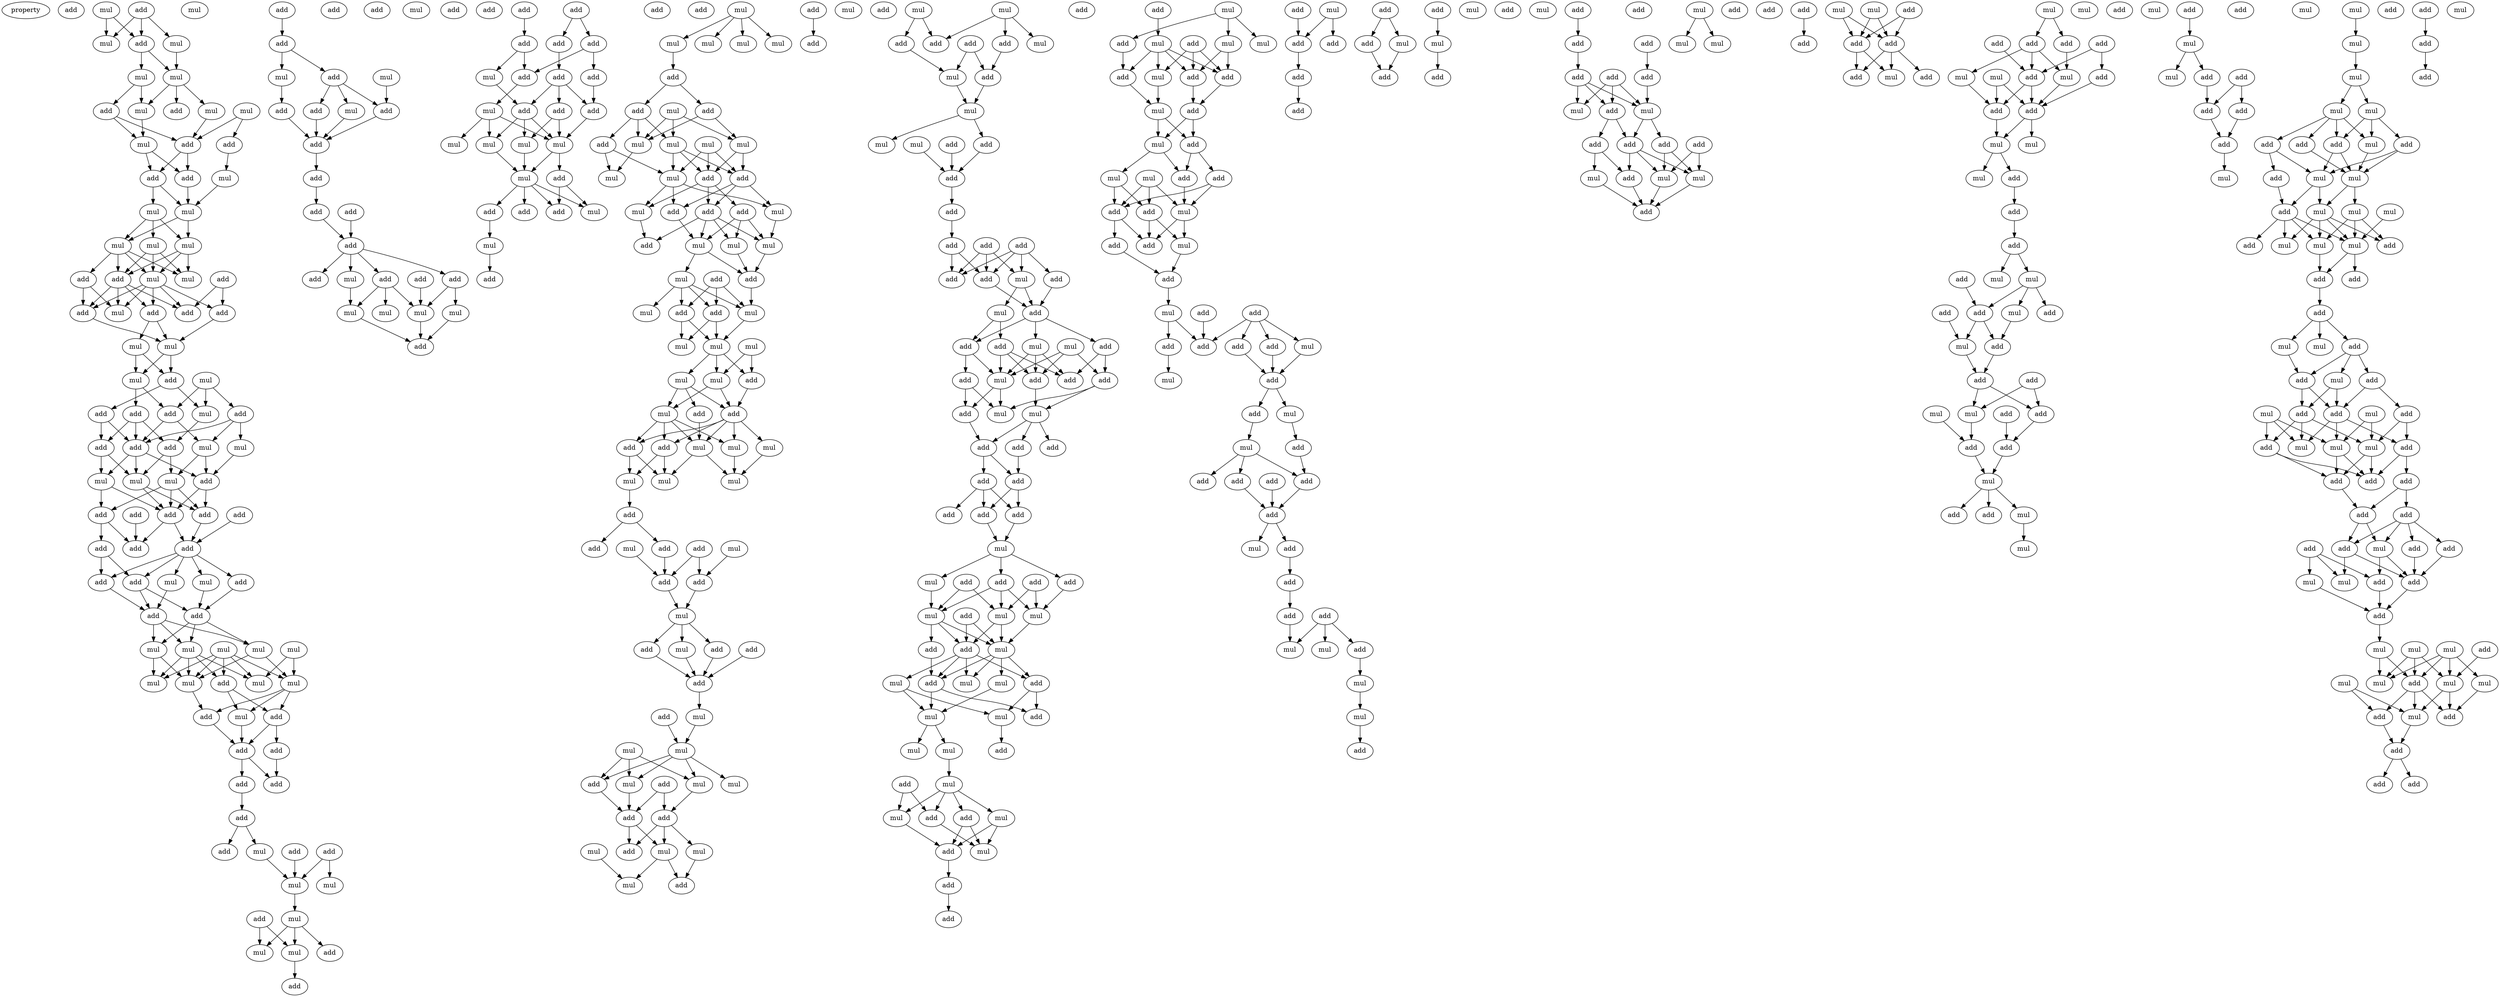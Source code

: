 digraph {
    node [fontcolor=black]
    property [mul=2,lf=2.0]
    0 [ label = add ];
    1 [ label = mul ];
    2 [ label = add ];
    3 [ label = add ];
    4 [ label = mul ];
    5 [ label = mul ];
    6 [ label = mul ];
    7 [ label = mul ];
    8 [ label = mul ];
    9 [ label = mul ];
    10 [ label = mul ];
    11 [ label = add ];
    12 [ label = add ];
    13 [ label = add ];
    14 [ label = add ];
    15 [ label = mul ];
    16 [ label = mul ];
    17 [ label = add ];
    18 [ label = add ];
    19 [ label = mul ];
    20 [ label = mul ];
    21 [ label = mul ];
    22 [ label = mul ];
    23 [ label = mul ];
    24 [ label = add ];
    25 [ label = mul ];
    26 [ label = add ];
    27 [ label = add ];
    28 [ label = mul ];
    29 [ label = mul ];
    30 [ label = add ];
    31 [ label = add ];
    32 [ label = add ];
    33 [ label = add ];
    34 [ label = mul ];
    35 [ label = mul ];
    36 [ label = add ];
    37 [ label = mul ];
    38 [ label = mul ];
    39 [ label = add ];
    40 [ label = mul ];
    41 [ label = add ];
    42 [ label = add ];
    43 [ label = add ];
    44 [ label = add ];
    45 [ label = mul ];
    46 [ label = add ];
    47 [ label = mul ];
    48 [ label = add ];
    49 [ label = add ];
    50 [ label = mul ];
    51 [ label = mul ];
    52 [ label = mul ];
    53 [ label = add ];
    54 [ label = add ];
    55 [ label = add ];
    56 [ label = add ];
    57 [ label = add ];
    58 [ label = add ];
    59 [ label = add ];
    60 [ label = add ];
    61 [ label = mul ];
    62 [ label = mul ];
    63 [ label = add ];
    64 [ label = add ];
    65 [ label = add ];
    66 [ label = add ];
    67 [ label = add ];
    68 [ label = mul ];
    69 [ label = mul ];
    70 [ label = mul ];
    71 [ label = mul ];
    72 [ label = mul ];
    73 [ label = mul ];
    74 [ label = mul ];
    75 [ label = add ];
    76 [ label = mul ];
    77 [ label = mul ];
    78 [ label = add ];
    79 [ label = add ];
    80 [ label = mul ];
    81 [ label = add ];
    82 [ label = add ];
    83 [ label = add ];
    84 [ label = add ];
    85 [ label = add ];
    86 [ label = add ];
    87 [ label = add ];
    88 [ label = mul ];
    89 [ label = add ];
    90 [ label = mul ];
    91 [ label = mul ];
    92 [ label = mul ];
    93 [ label = add ];
    94 [ label = mul ];
    95 [ label = mul ];
    96 [ label = mul ];
    97 [ label = add ];
    98 [ label = add ];
    99 [ label = add ];
    100 [ label = add ];
    101 [ label = mul ];
    102 [ label = mul ];
    103 [ label = add ];
    104 [ label = add ];
    105 [ label = mul ];
    106 [ label = add ];
    107 [ label = add ];
    108 [ label = add ];
    109 [ label = add ];
    110 [ label = add ];
    111 [ label = add ];
    112 [ label = add ];
    113 [ label = add ];
    114 [ label = mul ];
    115 [ label = add ];
    116 [ label = add ];
    117 [ label = mul ];
    118 [ label = add ];
    119 [ label = add ];
    120 [ label = add ];
    121 [ label = mul ];
    122 [ label = mul ];
    123 [ label = add ];
    124 [ label = mul ];
    125 [ label = mul ];
    126 [ label = add ];
    127 [ label = add ];
    128 [ label = add ];
    129 [ label = add ];
    130 [ label = add ];
    131 [ label = add ];
    132 [ label = add ];
    133 [ label = mul ];
    134 [ label = add ];
    135 [ label = add ];
    136 [ label = add ];
    137 [ label = add ];
    138 [ label = mul ];
    139 [ label = add ];
    140 [ label = add ];
    141 [ label = add ];
    142 [ label = mul ];
    143 [ label = mul ];
    144 [ label = mul ];
    145 [ label = mul ];
    146 [ label = add ];
    147 [ label = mul ];
    148 [ label = add ];
    149 [ label = add ];
    150 [ label = add ];
    151 [ label = mul ];
    152 [ label = mul ];
    153 [ label = add ];
    154 [ label = add ];
    155 [ label = mul ];
    156 [ label = mul ];
    157 [ label = mul ];
    158 [ label = mul ];
    159 [ label = mul ];
    160 [ label = add ];
    161 [ label = add ];
    162 [ label = mul ];
    163 [ label = add ];
    164 [ label = mul ];
    165 [ label = mul ];
    166 [ label = add ];
    167 [ label = mul ];
    168 [ label = mul ];
    169 [ label = mul ];
    170 [ label = mul ];
    171 [ label = add ];
    172 [ label = add ];
    173 [ label = mul ];
    174 [ label = add ];
    175 [ label = add ];
    176 [ label = mul ];
    177 [ label = add ];
    178 [ label = mul ];
    179 [ label = add ];
    180 [ label = mul ];
    181 [ label = mul ];
    182 [ label = mul ];
    183 [ label = add ];
    184 [ label = add ];
    185 [ label = add ];
    186 [ label = add ];
    187 [ label = mul ];
    188 [ label = mul ];
    189 [ label = mul ];
    190 [ label = mul ];
    191 [ label = mul ];
    192 [ label = add ];
    193 [ label = mul ];
    194 [ label = mul ];
    195 [ label = add ];
    196 [ label = add ];
    197 [ label = mul ];
    198 [ label = add ];
    199 [ label = mul ];
    200 [ label = mul ];
    201 [ label = mul ];
    202 [ label = add ];
    203 [ label = mul ];
    204 [ label = mul ];
    205 [ label = mul ];
    206 [ label = add ];
    207 [ label = mul ];
    208 [ label = add ];
    209 [ label = mul ];
    210 [ label = add ];
    211 [ label = add ];
    212 [ label = add ];
    213 [ label = add ];
    214 [ label = add ];
    215 [ label = mul ];
    216 [ label = add ];
    217 [ label = mul ];
    218 [ label = add ];
    219 [ label = add ];
    220 [ label = add ];
    221 [ label = add ];
    222 [ label = add ];
    223 [ label = mul ];
    224 [ label = mul ];
    225 [ label = mul ];
    226 [ label = mul ];
    227 [ label = mul ];
    228 [ label = add ];
    229 [ label = add ];
    230 [ label = mul ];
    231 [ label = mul ];
    232 [ label = add ];
    233 [ label = add ];
    234 [ label = mul ];
    235 [ label = mul ];
    236 [ label = mul ];
    237 [ label = add ];
    238 [ label = mul ];
    239 [ label = add ];
    240 [ label = add ];
    241 [ label = mul ];
    242 [ label = mul ];
    243 [ label = add ];
    244 [ label = add ];
    245 [ label = add ];
    246 [ label = mul ];
    247 [ label = add ];
    248 [ label = add ];
    249 [ label = mul ];
    250 [ label = mul ];
    251 [ label = mul ];
    252 [ label = mul ];
    253 [ label = add ];
    254 [ label = add ];
    255 [ label = add ];
    256 [ label = add ];
    257 [ label = add ];
    258 [ label = add ];
    259 [ label = add ];
    260 [ label = add ];
    261 [ label = add ];
    262 [ label = add ];
    263 [ label = mul ];
    264 [ label = mul ];
    265 [ label = add ];
    266 [ label = mul ];
    267 [ label = mul ];
    268 [ label = add ];
    269 [ label = add ];
    270 [ label = add ];
    271 [ label = add ];
    272 [ label = add ];
    273 [ label = add ];
    274 [ label = mul ];
    275 [ label = add ];
    276 [ label = mul ];
    277 [ label = add ];
    278 [ label = mul ];
    279 [ label = add ];
    280 [ label = add ];
    281 [ label = add ];
    282 [ label = add ];
    283 [ label = add ];
    284 [ label = add ];
    285 [ label = add ];
    286 [ label = add ];
    287 [ label = mul ];
    288 [ label = add ];
    289 [ label = mul ];
    290 [ label = add ];
    291 [ label = add ];
    292 [ label = add ];
    293 [ label = mul ];
    294 [ label = mul ];
    295 [ label = add ];
    296 [ label = mul ];
    297 [ label = add ];
    298 [ label = add ];
    299 [ label = mul ];
    300 [ label = mul ];
    301 [ label = mul ];
    302 [ label = mul ];
    303 [ label = add ];
    304 [ label = add ];
    305 [ label = mul ];
    306 [ label = mul ];
    307 [ label = add ];
    308 [ label = mul ];
    309 [ label = add ];
    310 [ label = add ];
    311 [ label = mul ];
    312 [ label = add ];
    313 [ label = mul ];
    314 [ label = add ];
    315 [ label = mul ];
    316 [ label = mul ];
    317 [ label = add ];
    318 [ label = add ];
    319 [ label = mul ];
    320 [ label = add ];
    321 [ label = add ];
    322 [ label = add ];
    323 [ label = mul ];
    324 [ label = add ];
    325 [ label = add ];
    326 [ label = mul ];
    327 [ label = mul ];
    328 [ label = mul ];
    329 [ label = add ];
    330 [ label = add ];
    331 [ label = mul ];
    332 [ label = add ];
    333 [ label = add ];
    334 [ label = mul ];
    335 [ label = mul ];
    336 [ label = add ];
    337 [ label = mul ];
    338 [ label = add ];
    339 [ label = add ];
    340 [ label = mul ];
    341 [ label = add ];
    342 [ label = add ];
    343 [ label = mul ];
    344 [ label = mul ];
    345 [ label = add ];
    346 [ label = add ];
    347 [ label = add ];
    348 [ label = add ];
    349 [ label = mul ];
    350 [ label = add ];
    351 [ label = add ];
    352 [ label = add ];
    353 [ label = add ];
    354 [ label = add ];
    355 [ label = mul ];
    356 [ label = mul ];
    357 [ label = add ];
    358 [ label = add ];
    359 [ label = mul ];
    360 [ label = mul ];
    361 [ label = add ];
    362 [ label = add ];
    363 [ label = add ];
    364 [ label = add ];
    365 [ label = add ];
    366 [ label = add ];
    367 [ label = mul ];
    368 [ label = add ];
    369 [ label = add ];
    370 [ label = add ];
    371 [ label = add ];
    372 [ label = add ];
    373 [ label = mul ];
    374 [ label = mul ];
    375 [ label = mul ];
    376 [ label = add ];
    377 [ label = mul ];
    378 [ label = mul ];
    379 [ label = add ];
    380 [ label = add ];
    381 [ label = add ];
    382 [ label = add ];
    383 [ label = add ];
    384 [ label = add ];
    385 [ label = add ];
    386 [ label = mul ];
    387 [ label = add ];
    388 [ label = add ];
    389 [ label = mul ];
    390 [ label = mul ];
    391 [ label = add ];
    392 [ label = add ];
    393 [ label = mul ];
    394 [ label = add ];
    395 [ label = add ];
    396 [ label = add ];
    397 [ label = add ];
    398 [ label = add ];
    399 [ label = add ];
    400 [ label = mul ];
    401 [ label = add ];
    402 [ label = mul ];
    403 [ label = add ];
    404 [ label = add ];
    405 [ label = add ];
    406 [ label = add ];
    407 [ label = add ];
    408 [ label = mul ];
    409 [ label = mul ];
    410 [ label = mul ];
    411 [ label = add ];
    412 [ label = add ];
    413 [ label = mul ];
    414 [ label = mul ];
    415 [ label = mul ];
    416 [ label = add ];
    417 [ label = add ];
    418 [ label = add ];
    419 [ label = add ];
    420 [ label = mul ];
    421 [ label = mul ];
    422 [ label = add ];
    423 [ label = add ];
    424 [ label = add ];
    425 [ label = mul ];
    426 [ label = add ];
    427 [ label = add ];
    428 [ label = mul ];
    429 [ label = add ];
    430 [ label = add ];
    431 [ label = add ];
    432 [ label = add ];
    433 [ label = mul ];
    434 [ label = mul ];
    435 [ label = add ];
    436 [ label = add ];
    437 [ label = mul ];
    438 [ label = add ];
    439 [ label = add ];
    440 [ label = mul ];
    441 [ label = mul ];
    442 [ label = mul ];
    443 [ label = add ];
    444 [ label = add ];
    445 [ label = mul ];
    446 [ label = add ];
    447 [ label = mul ];
    448 [ label = mul ];
    449 [ label = add ];
    450 [ label = add ];
    451 [ label = mul ];
    452 [ label = add ];
    453 [ label = add ];
    454 [ label = mul ];
    455 [ label = add ];
    456 [ label = add ];
    457 [ label = add ];
    458 [ label = mul ];
    459 [ label = add ];
    460 [ label = mul ];
    461 [ label = add ];
    462 [ label = add ];
    463 [ label = add ];
    464 [ label = mul ];
    465 [ label = add ];
    466 [ label = add ];
    467 [ label = add ];
    468 [ label = mul ];
    469 [ label = mul ];
    470 [ label = mul ];
    471 [ label = add ];
    472 [ label = mul ];
    473 [ label = add ];
    474 [ label = mul ];
    475 [ label = add ];
    476 [ label = add ];
    477 [ label = add ];
    478 [ label = add ];
    479 [ label = mul ];
    480 [ label = add ];
    481 [ label = mul ];
    482 [ label = mul ];
    483 [ label = mul ];
    484 [ label = mul ];
    485 [ label = mul ];
    486 [ label = mul ];
    487 [ label = add ];
    488 [ label = mul ];
    489 [ label = add ];
    490 [ label = add ];
    491 [ label = add ];
    492 [ label = mul ];
    493 [ label = add ];
    494 [ label = mul ];
    495 [ label = add ];
    496 [ label = mul ];
    497 [ label = mul ];
    498 [ label = mul ];
    499 [ label = add ];
    500 [ label = mul ];
    501 [ label = add ];
    502 [ label = mul ];
    503 [ label = mul ];
    504 [ label = add ];
    505 [ label = add ];
    506 [ label = add ];
    507 [ label = mul ];
    508 [ label = mul ];
    509 [ label = add ];
    510 [ label = add ];
    511 [ label = add ];
    512 [ label = mul ];
    513 [ label = mul ];
    514 [ label = add ];
    515 [ label = add ];
    516 [ label = add ];
    517 [ label = mul ];
    518 [ label = add ];
    519 [ label = mul ];
    520 [ label = add ];
    521 [ label = mul ];
    522 [ label = mul ];
    523 [ label = add ];
    524 [ label = add ];
    525 [ label = add ];
    526 [ label = add ];
    527 [ label = add ];
    528 [ label = add ];
    529 [ label = add ];
    530 [ label = mul ];
    531 [ label = add ];
    532 [ label = add ];
    533 [ label = mul ];
    534 [ label = mul ];
    535 [ label = add ];
    536 [ label = add ];
    537 [ label = add ];
    538 [ label = add ];
    539 [ label = mul ];
    540 [ label = mul ];
    541 [ label = add ];
    542 [ label = mul ];
    543 [ label = mul ];
    544 [ label = mul ];
    545 [ label = mul ];
    546 [ label = add ];
    547 [ label = mul ];
    548 [ label = add ];
    549 [ label = add ];
    550 [ label = mul ];
    551 [ label = add ];
    552 [ label = add ];
    553 [ label = add ];
    554 [ label = add ];
    555 [ label = add ];
    556 [ label = mul ];
    557 [ label = add ];
    1 -> 3 [ name = 0 ];
    1 -> 5 [ name = 1 ];
    2 -> 3 [ name = 2 ];
    2 -> 4 [ name = 3 ];
    2 -> 5 [ name = 4 ];
    3 -> 6 [ name = 5 ];
    3 -> 7 [ name = 6 ];
    4 -> 7 [ name = 7 ];
    6 -> 8 [ name = 8 ];
    6 -> 11 [ name = 9 ];
    7 -> 8 [ name = 10 ];
    7 -> 10 [ name = 11 ];
    7 -> 12 [ name = 12 ];
    8 -> 15 [ name = 13 ];
    9 -> 13 [ name = 14 ];
    9 -> 14 [ name = 15 ];
    10 -> 13 [ name = 16 ];
    11 -> 13 [ name = 17 ];
    11 -> 15 [ name = 18 ];
    13 -> 17 [ name = 19 ];
    13 -> 18 [ name = 20 ];
    14 -> 16 [ name = 21 ];
    15 -> 17 [ name = 22 ];
    15 -> 18 [ name = 23 ];
    16 -> 20 [ name = 24 ];
    17 -> 19 [ name = 25 ];
    17 -> 20 [ name = 26 ];
    18 -> 20 [ name = 27 ];
    19 -> 21 [ name = 28 ];
    19 -> 22 [ name = 29 ];
    19 -> 23 [ name = 30 ];
    20 -> 21 [ name = 31 ];
    20 -> 23 [ name = 32 ];
    21 -> 25 [ name = 33 ];
    21 -> 26 [ name = 34 ];
    21 -> 28 [ name = 35 ];
    22 -> 25 [ name = 36 ];
    22 -> 26 [ name = 37 ];
    22 -> 28 [ name = 38 ];
    23 -> 25 [ name = 39 ];
    23 -> 26 [ name = 40 ];
    23 -> 27 [ name = 41 ];
    23 -> 28 [ name = 42 ];
    24 -> 30 [ name = 43 ];
    24 -> 33 [ name = 44 ];
    26 -> 29 [ name = 45 ];
    26 -> 30 [ name = 46 ];
    26 -> 31 [ name = 47 ];
    26 -> 32 [ name = 48 ];
    27 -> 29 [ name = 49 ];
    27 -> 31 [ name = 50 ];
    28 -> 29 [ name = 51 ];
    28 -> 30 [ name = 52 ];
    28 -> 31 [ name = 53 ];
    28 -> 32 [ name = 54 ];
    28 -> 33 [ name = 55 ];
    31 -> 34 [ name = 56 ];
    32 -> 34 [ name = 57 ];
    32 -> 35 [ name = 58 ];
    33 -> 34 [ name = 59 ];
    34 -> 36 [ name = 60 ];
    34 -> 37 [ name = 61 ];
    35 -> 36 [ name = 62 ];
    35 -> 37 [ name = 63 ];
    36 -> 39 [ name = 64 ];
    36 -> 40 [ name = 65 ];
    37 -> 42 [ name = 66 ];
    37 -> 43 [ name = 67 ];
    38 -> 40 [ name = 68 ];
    38 -> 41 [ name = 69 ];
    38 -> 42 [ name = 70 ];
    39 -> 44 [ name = 71 ];
    39 -> 46 [ name = 72 ];
    40 -> 48 [ name = 73 ];
    41 -> 45 [ name = 74 ];
    41 -> 46 [ name = 75 ];
    41 -> 47 [ name = 76 ];
    42 -> 45 [ name = 77 ];
    42 -> 46 [ name = 78 ];
    43 -> 44 [ name = 79 ];
    43 -> 46 [ name = 80 ];
    43 -> 48 [ name = 81 ];
    44 -> 51 [ name = 82 ];
    44 -> 52 [ name = 83 ];
    45 -> 49 [ name = 84 ];
    45 -> 50 [ name = 85 ];
    46 -> 49 [ name = 86 ];
    46 -> 51 [ name = 87 ];
    46 -> 52 [ name = 88 ];
    47 -> 49 [ name = 89 ];
    48 -> 50 [ name = 90 ];
    48 -> 52 [ name = 91 ];
    49 -> 56 [ name = 92 ];
    49 -> 57 [ name = 93 ];
    50 -> 53 [ name = 94 ];
    50 -> 56 [ name = 95 ];
    50 -> 57 [ name = 96 ];
    51 -> 53 [ name = 97 ];
    51 -> 57 [ name = 98 ];
    52 -> 56 [ name = 99 ];
    52 -> 57 [ name = 100 ];
    53 -> 59 [ name = 101 ];
    53 -> 60 [ name = 102 ];
    54 -> 60 [ name = 103 ];
    55 -> 58 [ name = 104 ];
    56 -> 58 [ name = 105 ];
    57 -> 58 [ name = 106 ];
    57 -> 60 [ name = 107 ];
    58 -> 61 [ name = 108 ];
    58 -> 62 [ name = 109 ];
    58 -> 63 [ name = 110 ];
    58 -> 64 [ name = 111 ];
    58 -> 65 [ name = 112 ];
    59 -> 63 [ name = 113 ];
    59 -> 65 [ name = 114 ];
    61 -> 67 [ name = 115 ];
    62 -> 66 [ name = 116 ];
    63 -> 66 [ name = 117 ];
    63 -> 67 [ name = 118 ];
    64 -> 66 [ name = 119 ];
    65 -> 67 [ name = 120 ];
    66 -> 68 [ name = 121 ];
    66 -> 69 [ name = 122 ];
    66 -> 70 [ name = 123 ];
    67 -> 68 [ name = 124 ];
    67 -> 69 [ name = 125 ];
    67 -> 70 [ name = 126 ];
    68 -> 74 [ name = 127 ];
    68 -> 76 [ name = 128 ];
    69 -> 74 [ name = 129 ];
    69 -> 75 [ name = 130 ];
    69 -> 76 [ name = 131 ];
    69 -> 77 [ name = 132 ];
    70 -> 73 [ name = 133 ];
    70 -> 74 [ name = 134 ];
    71 -> 73 [ name = 135 ];
    71 -> 74 [ name = 136 ];
    71 -> 75 [ name = 137 ];
    71 -> 76 [ name = 138 ];
    71 -> 77 [ name = 139 ];
    72 -> 73 [ name = 140 ];
    72 -> 77 [ name = 141 ];
    73 -> 78 [ name = 142 ];
    73 -> 79 [ name = 143 ];
    73 -> 80 [ name = 144 ];
    74 -> 78 [ name = 145 ];
    75 -> 79 [ name = 146 ];
    75 -> 80 [ name = 147 ];
    78 -> 81 [ name = 148 ];
    79 -> 81 [ name = 149 ];
    79 -> 82 [ name = 150 ];
    80 -> 81 [ name = 151 ];
    81 -> 83 [ name = 152 ];
    81 -> 84 [ name = 153 ];
    82 -> 83 [ name = 154 ];
    84 -> 85 [ name = 155 ];
    85 -> 89 [ name = 156 ];
    85 -> 90 [ name = 157 ];
    86 -> 92 [ name = 158 ];
    87 -> 91 [ name = 159 ];
    87 -> 92 [ name = 160 ];
    90 -> 92 [ name = 161 ];
    92 -> 94 [ name = 162 ];
    93 -> 95 [ name = 163 ];
    93 -> 96 [ name = 164 ];
    94 -> 95 [ name = 165 ];
    94 -> 96 [ name = 166 ];
    94 -> 97 [ name = 167 ];
    95 -> 98 [ name = 168 ];
    99 -> 100 [ name = 169 ];
    100 -> 101 [ name = 170 ];
    100 -> 103 [ name = 171 ];
    101 -> 106 [ name = 172 ];
    102 -> 107 [ name = 173 ];
    103 -> 104 [ name = 174 ];
    103 -> 105 [ name = 175 ];
    103 -> 107 [ name = 176 ];
    104 -> 108 [ name = 177 ];
    105 -> 108 [ name = 178 ];
    106 -> 108 [ name = 179 ];
    107 -> 108 [ name = 180 ];
    108 -> 109 [ name = 181 ];
    109 -> 110 [ name = 182 ];
    110 -> 115 [ name = 183 ];
    111 -> 115 [ name = 184 ];
    115 -> 116 [ name = 185 ];
    115 -> 117 [ name = 186 ];
    115 -> 119 [ name = 187 ];
    115 -> 120 [ name = 188 ];
    117 -> 122 [ name = 189 ];
    118 -> 125 [ name = 190 ];
    119 -> 121 [ name = 191 ];
    119 -> 122 [ name = 192 ];
    119 -> 125 [ name = 193 ];
    120 -> 124 [ name = 194 ];
    120 -> 125 [ name = 195 ];
    122 -> 126 [ name = 196 ];
    124 -> 126 [ name = 197 ];
    125 -> 126 [ name = 198 ];
    128 -> 131 [ name = 199 ];
    128 -> 132 [ name = 200 ];
    129 -> 130 [ name = 201 ];
    130 -> 133 [ name = 202 ];
    130 -> 134 [ name = 203 ];
    131 -> 134 [ name = 204 ];
    131 -> 136 [ name = 205 ];
    132 -> 135 [ name = 206 ];
    133 -> 141 [ name = 207 ];
    134 -> 138 [ name = 208 ];
    135 -> 139 [ name = 209 ];
    135 -> 140 [ name = 210 ];
    135 -> 141 [ name = 211 ];
    136 -> 140 [ name = 212 ];
    138 -> 142 [ name = 213 ];
    138 -> 144 [ name = 214 ];
    138 -> 145 [ name = 215 ];
    139 -> 143 [ name = 216 ];
    139 -> 145 [ name = 217 ];
    140 -> 145 [ name = 218 ];
    141 -> 143 [ name = 219 ];
    141 -> 144 [ name = 220 ];
    141 -> 145 [ name = 221 ];
    143 -> 147 [ name = 222 ];
    144 -> 147 [ name = 223 ];
    145 -> 146 [ name = 224 ];
    145 -> 147 [ name = 225 ];
    146 -> 150 [ name = 226 ];
    146 -> 151 [ name = 227 ];
    147 -> 148 [ name = 228 ];
    147 -> 149 [ name = 229 ];
    147 -> 150 [ name = 230 ];
    147 -> 151 [ name = 231 ];
    148 -> 152 [ name = 232 ];
    152 -> 154 [ name = 233 ];
    155 -> 156 [ name = 234 ];
    155 -> 157 [ name = 235 ];
    155 -> 158 [ name = 236 ];
    155 -> 159 [ name = 237 ];
    156 -> 160 [ name = 238 ];
    160 -> 161 [ name = 239 ];
    160 -> 163 [ name = 240 ];
    161 -> 166 [ name = 241 ];
    161 -> 167 [ name = 242 ];
    161 -> 168 [ name = 243 ];
    162 -> 164 [ name = 244 ];
    162 -> 167 [ name = 245 ];
    162 -> 168 [ name = 246 ];
    163 -> 164 [ name = 247 ];
    163 -> 167 [ name = 248 ];
    164 -> 171 [ name = 249 ];
    164 -> 172 [ name = 250 ];
    165 -> 169 [ name = 251 ];
    165 -> 171 [ name = 252 ];
    165 -> 172 [ name = 253 ];
    166 -> 169 [ name = 254 ];
    166 -> 170 [ name = 255 ];
    167 -> 170 [ name = 256 ];
    168 -> 169 [ name = 257 ];
    168 -> 171 [ name = 258 ];
    168 -> 172 [ name = 259 ];
    169 -> 173 [ name = 260 ];
    169 -> 175 [ name = 261 ];
    169 -> 176 [ name = 262 ];
    171 -> 174 [ name = 263 ];
    171 -> 175 [ name = 264 ];
    171 -> 176 [ name = 265 ];
    172 -> 173 [ name = 266 ];
    172 -> 174 [ name = 267 ];
    172 -> 177 [ name = 268 ];
    173 -> 179 [ name = 269 ];
    174 -> 178 [ name = 270 ];
    174 -> 179 [ name = 271 ];
    174 -> 180 [ name = 272 ];
    174 -> 181 [ name = 273 ];
    175 -> 178 [ name = 274 ];
    176 -> 181 [ name = 275 ];
    177 -> 178 [ name = 276 ];
    177 -> 180 [ name = 277 ];
    177 -> 181 [ name = 278 ];
    178 -> 182 [ name = 279 ];
    178 -> 184 [ name = 280 ];
    180 -> 184 [ name = 281 ];
    181 -> 184 [ name = 282 ];
    182 -> 185 [ name = 283 ];
    182 -> 186 [ name = 284 ];
    182 -> 187 [ name = 285 ];
    182 -> 188 [ name = 286 ];
    183 -> 185 [ name = 287 ];
    183 -> 186 [ name = 288 ];
    183 -> 187 [ name = 289 ];
    184 -> 187 [ name = 290 ];
    185 -> 190 [ name = 291 ];
    185 -> 191 [ name = 292 ];
    186 -> 190 [ name = 293 ];
    186 -> 191 [ name = 294 ];
    187 -> 190 [ name = 295 ];
    189 -> 192 [ name = 296 ];
    189 -> 193 [ name = 297 ];
    190 -> 192 [ name = 298 ];
    190 -> 193 [ name = 299 ];
    190 -> 194 [ name = 300 ];
    192 -> 196 [ name = 301 ];
    193 -> 196 [ name = 302 ];
    193 -> 197 [ name = 303 ];
    194 -> 195 [ name = 304 ];
    194 -> 196 [ name = 305 ];
    194 -> 197 [ name = 306 ];
    195 -> 199 [ name = 307 ];
    196 -> 198 [ name = 308 ];
    196 -> 199 [ name = 309 ];
    196 -> 200 [ name = 310 ];
    196 -> 201 [ name = 311 ];
    196 -> 202 [ name = 312 ];
    197 -> 198 [ name = 313 ];
    197 -> 199 [ name = 314 ];
    197 -> 200 [ name = 315 ];
    197 -> 202 [ name = 316 ];
    198 -> 203 [ name = 317 ];
    198 -> 205 [ name = 318 ];
    199 -> 203 [ name = 319 ];
    199 -> 204 [ name = 320 ];
    200 -> 204 [ name = 321 ];
    201 -> 204 [ name = 322 ];
    202 -> 203 [ name = 323 ];
    202 -> 205 [ name = 324 ];
    205 -> 206 [ name = 325 ];
    206 -> 208 [ name = 326 ];
    206 -> 211 [ name = 327 ];
    207 -> 212 [ name = 328 ];
    208 -> 212 [ name = 329 ];
    209 -> 213 [ name = 330 ];
    210 -> 212 [ name = 331 ];
    210 -> 213 [ name = 332 ];
    212 -> 215 [ name = 333 ];
    213 -> 215 [ name = 334 ];
    214 -> 216 [ name = 335 ];
    215 -> 217 [ name = 336 ];
    215 -> 218 [ name = 337 ];
    215 -> 219 [ name = 338 ];
    217 -> 221 [ name = 339 ];
    218 -> 221 [ name = 340 ];
    219 -> 221 [ name = 341 ];
    220 -> 221 [ name = 342 ];
    221 -> 224 [ name = 343 ];
    222 -> 225 [ name = 344 ];
    224 -> 225 [ name = 345 ];
    225 -> 227 [ name = 346 ];
    225 -> 228 [ name = 347 ];
    225 -> 230 [ name = 348 ];
    225 -> 231 [ name = 349 ];
    226 -> 227 [ name = 350 ];
    226 -> 228 [ name = 351 ];
    226 -> 230 [ name = 352 ];
    227 -> 233 [ name = 353 ];
    228 -> 232 [ name = 354 ];
    229 -> 232 [ name = 355 ];
    229 -> 233 [ name = 356 ];
    230 -> 232 [ name = 357 ];
    232 -> 235 [ name = 358 ];
    232 -> 237 [ name = 359 ];
    233 -> 235 [ name = 360 ];
    233 -> 236 [ name = 361 ];
    233 -> 237 [ name = 362 ];
    234 -> 238 [ name = 363 ];
    235 -> 238 [ name = 364 ];
    235 -> 239 [ name = 365 ];
    236 -> 239 [ name = 366 ];
    241 -> 245 [ name = 367 ];
    241 -> 247 [ name = 368 ];
    242 -> 244 [ name = 369 ];
    242 -> 246 [ name = 370 ];
    242 -> 247 [ name = 371 ];
    243 -> 248 [ name = 372 ];
    243 -> 249 [ name = 373 ];
    244 -> 248 [ name = 374 ];
    245 -> 249 [ name = 375 ];
    248 -> 250 [ name = 376 ];
    249 -> 250 [ name = 377 ];
    250 -> 251 [ name = 378 ];
    250 -> 254 [ name = 379 ];
    252 -> 255 [ name = 380 ];
    253 -> 255 [ name = 381 ];
    254 -> 255 [ name = 382 ];
    255 -> 256 [ name = 383 ];
    256 -> 258 [ name = 384 ];
    257 -> 260 [ name = 385 ];
    257 -> 261 [ name = 386 ];
    257 -> 262 [ name = 387 ];
    257 -> 263 [ name = 388 ];
    258 -> 261 [ name = 389 ];
    258 -> 262 [ name = 390 ];
    259 -> 261 [ name = 391 ];
    259 -> 262 [ name = 392 ];
    259 -> 263 [ name = 393 ];
    260 -> 265 [ name = 394 ];
    261 -> 265 [ name = 395 ];
    263 -> 264 [ name = 396 ];
    263 -> 265 [ name = 397 ];
    264 -> 268 [ name = 398 ];
    264 -> 269 [ name = 399 ];
    265 -> 266 [ name = 400 ];
    265 -> 268 [ name = 401 ];
    265 -> 270 [ name = 402 ];
    266 -> 273 [ name = 403 ];
    266 -> 274 [ name = 404 ];
    266 -> 275 [ name = 405 ];
    267 -> 271 [ name = 406 ];
    267 -> 274 [ name = 407 ];
    267 -> 275 [ name = 408 ];
    268 -> 272 [ name = 409 ];
    268 -> 274 [ name = 410 ];
    269 -> 273 [ name = 411 ];
    269 -> 274 [ name = 412 ];
    269 -> 275 [ name = 413 ];
    270 -> 271 [ name = 414 ];
    270 -> 273 [ name = 415 ];
    271 -> 276 [ name = 416 ];
    271 -> 278 [ name = 417 ];
    272 -> 276 [ name = 418 ];
    272 -> 277 [ name = 419 ];
    274 -> 276 [ name = 420 ];
    274 -> 277 [ name = 421 ];
    275 -> 278 [ name = 422 ];
    277 -> 280 [ name = 423 ];
    278 -> 279 [ name = 424 ];
    278 -> 280 [ name = 425 ];
    278 -> 281 [ name = 426 ];
    280 -> 282 [ name = 427 ];
    280 -> 283 [ name = 428 ];
    281 -> 282 [ name = 429 ];
    282 -> 284 [ name = 430 ];
    282 -> 285 [ name = 431 ];
    283 -> 284 [ name = 432 ];
    283 -> 285 [ name = 433 ];
    283 -> 286 [ name = 434 ];
    284 -> 287 [ name = 435 ];
    285 -> 287 [ name = 436 ];
    287 -> 289 [ name = 437 ];
    287 -> 290 [ name = 438 ];
    287 -> 291 [ name = 439 ];
    288 -> 293 [ name = 440 ];
    288 -> 296 [ name = 441 ];
    289 -> 294 [ name = 442 ];
    290 -> 296 [ name = 443 ];
    291 -> 293 [ name = 444 ];
    291 -> 294 [ name = 445 ];
    291 -> 296 [ name = 446 ];
    292 -> 293 [ name = 447 ];
    292 -> 294 [ name = 448 ];
    293 -> 298 [ name = 449 ];
    293 -> 299 [ name = 450 ];
    294 -> 297 [ name = 451 ];
    294 -> 298 [ name = 452 ];
    294 -> 299 [ name = 453 ];
    295 -> 298 [ name = 454 ];
    295 -> 299 [ name = 455 ];
    296 -> 299 [ name = 456 ];
    297 -> 303 [ name = 457 ];
    298 -> 300 [ name = 458 ];
    298 -> 301 [ name = 459 ];
    298 -> 303 [ name = 460 ];
    298 -> 304 [ name = 461 ];
    299 -> 300 [ name = 462 ];
    299 -> 302 [ name = 463 ];
    299 -> 303 [ name = 464 ];
    299 -> 304 [ name = 465 ];
    301 -> 305 [ name = 466 ];
    301 -> 306 [ name = 467 ];
    302 -> 306 [ name = 468 ];
    303 -> 306 [ name = 469 ];
    303 -> 307 [ name = 470 ];
    304 -> 305 [ name = 471 ];
    304 -> 307 [ name = 472 ];
    305 -> 309 [ name = 473 ];
    306 -> 308 [ name = 474 ];
    306 -> 311 [ name = 475 ];
    311 -> 313 [ name = 476 ];
    312 -> 316 [ name = 477 ];
    312 -> 317 [ name = 478 ];
    313 -> 314 [ name = 479 ];
    313 -> 315 [ name = 480 ];
    313 -> 316 [ name = 481 ];
    313 -> 317 [ name = 482 ];
    314 -> 318 [ name = 483 ];
    314 -> 319 [ name = 484 ];
    315 -> 318 [ name = 485 ];
    315 -> 319 [ name = 486 ];
    316 -> 318 [ name = 487 ];
    317 -> 319 [ name = 488 ];
    318 -> 320 [ name = 489 ];
    320 -> 321 [ name = 490 ];
    322 -> 328 [ name = 491 ];
    323 -> 324 [ name = 492 ];
    323 -> 326 [ name = 493 ];
    323 -> 327 [ name = 494 ];
    324 -> 329 [ name = 495 ];
    325 -> 330 [ name = 496 ];
    325 -> 331 [ name = 497 ];
    325 -> 332 [ name = 498 ];
    327 -> 330 [ name = 499 ];
    327 -> 332 [ name = 500 ];
    328 -> 329 [ name = 501 ];
    328 -> 330 [ name = 502 ];
    328 -> 331 [ name = 503 ];
    328 -> 332 [ name = 504 ];
    329 -> 334 [ name = 505 ];
    330 -> 333 [ name = 506 ];
    331 -> 334 [ name = 507 ];
    332 -> 333 [ name = 508 ];
    333 -> 335 [ name = 509 ];
    333 -> 336 [ name = 510 ];
    334 -> 335 [ name = 511 ];
    334 -> 336 [ name = 512 ];
    335 -> 337 [ name = 513 ];
    335 -> 339 [ name = 514 ];
    336 -> 338 [ name = 515 ];
    336 -> 339 [ name = 516 ];
    337 -> 341 [ name = 517 ];
    337 -> 342 [ name = 518 ];
    338 -> 342 [ name = 519 ];
    338 -> 343 [ name = 520 ];
    339 -> 343 [ name = 521 ];
    340 -> 341 [ name = 522 ];
    340 -> 342 [ name = 523 ];
    340 -> 343 [ name = 524 ];
    341 -> 344 [ name = 525 ];
    341 -> 345 [ name = 526 ];
    342 -> 345 [ name = 527 ];
    342 -> 346 [ name = 528 ];
    343 -> 344 [ name = 529 ];
    343 -> 345 [ name = 530 ];
    344 -> 347 [ name = 531 ];
    346 -> 347 [ name = 532 ];
    347 -> 349 [ name = 533 ];
    348 -> 354 [ name = 534 ];
    349 -> 352 [ name = 535 ];
    349 -> 354 [ name = 536 ];
    350 -> 351 [ name = 537 ];
    350 -> 353 [ name = 538 ];
    350 -> 354 [ name = 539 ];
    350 -> 355 [ name = 540 ];
    351 -> 357 [ name = 541 ];
    352 -> 356 [ name = 542 ];
    353 -> 357 [ name = 543 ];
    355 -> 357 [ name = 544 ];
    357 -> 358 [ name = 545 ];
    357 -> 359 [ name = 546 ];
    358 -> 360 [ name = 547 ];
    359 -> 361 [ name = 548 ];
    360 -> 362 [ name = 549 ];
    360 -> 363 [ name = 550 ];
    360 -> 364 [ name = 551 ];
    361 -> 363 [ name = 552 ];
    362 -> 366 [ name = 553 ];
    363 -> 366 [ name = 554 ];
    365 -> 366 [ name = 555 ];
    366 -> 367 [ name = 556 ];
    366 -> 368 [ name = 557 ];
    368 -> 369 [ name = 558 ];
    369 -> 370 [ name = 559 ];
    370 -> 374 [ name = 560 ];
    371 -> 372 [ name = 561 ];
    371 -> 373 [ name = 562 ];
    371 -> 374 [ name = 563 ];
    372 -> 375 [ name = 564 ];
    375 -> 377 [ name = 565 ];
    376 -> 379 [ name = 566 ];
    377 -> 380 [ name = 567 ];
    378 -> 379 [ name = 568 ];
    378 -> 381 [ name = 569 ];
    379 -> 382 [ name = 570 ];
    382 -> 383 [ name = 571 ];
    384 -> 385 [ name = 572 ];
    384 -> 386 [ name = 573 ];
    385 -> 388 [ name = 574 ];
    386 -> 388 [ name = 575 ];
    387 -> 390 [ name = 576 ];
    390 -> 392 [ name = 577 ];
    394 -> 395 [ name = 578 ];
    395 -> 399 [ name = 579 ];
    396 -> 398 [ name = 580 ];
    397 -> 400 [ name = 581 ];
    397 -> 401 [ name = 582 ];
    397 -> 402 [ name = 583 ];
    398 -> 400 [ name = 584 ];
    399 -> 400 [ name = 585 ];
    399 -> 401 [ name = 586 ];
    399 -> 402 [ name = 587 ];
    400 -> 403 [ name = 588 ];
    400 -> 405 [ name = 589 ];
    401 -> 404 [ name = 590 ];
    401 -> 405 [ name = 591 ];
    403 -> 408 [ name = 592 ];
    403 -> 410 [ name = 593 ];
    404 -> 407 [ name = 594 ];
    404 -> 409 [ name = 595 ];
    405 -> 407 [ name = 596 ];
    405 -> 408 [ name = 597 ];
    405 -> 410 [ name = 598 ];
    406 -> 408 [ name = 599 ];
    406 -> 410 [ name = 600 ];
    407 -> 411 [ name = 601 ];
    408 -> 411 [ name = 602 ];
    409 -> 411 [ name = 603 ];
    410 -> 411 [ name = 604 ];
    413 -> 414 [ name = 605 ];
    413 -> 415 [ name = 606 ];
    418 -> 419 [ name = 607 ];
    420 -> 423 [ name = 608 ];
    420 -> 424 [ name = 609 ];
    421 -> 423 [ name = 610 ];
    421 -> 424 [ name = 611 ];
    422 -> 423 [ name = 612 ];
    422 -> 424 [ name = 613 ];
    423 -> 425 [ name = 614 ];
    423 -> 426 [ name = 615 ];
    423 -> 427 [ name = 616 ];
    424 -> 425 [ name = 617 ];
    424 -> 427 [ name = 618 ];
    428 -> 430 [ name = 619 ];
    428 -> 431 [ name = 620 ];
    429 -> 435 [ name = 621 ];
    430 -> 433 [ name = 622 ];
    430 -> 434 [ name = 623 ];
    430 -> 435 [ name = 624 ];
    431 -> 433 [ name = 625 ];
    432 -> 435 [ name = 626 ];
    432 -> 436 [ name = 627 ];
    433 -> 439 [ name = 628 ];
    434 -> 438 [ name = 629 ];
    435 -> 438 [ name = 630 ];
    435 -> 439 [ name = 631 ];
    436 -> 439 [ name = 632 ];
    437 -> 438 [ name = 633 ];
    437 -> 439 [ name = 634 ];
    438 -> 441 [ name = 635 ];
    439 -> 440 [ name = 636 ];
    439 -> 441 [ name = 637 ];
    441 -> 442 [ name = 638 ];
    441 -> 443 [ name = 639 ];
    443 -> 444 [ name = 640 ];
    444 -> 446 [ name = 641 ];
    446 -> 447 [ name = 642 ];
    446 -> 448 [ name = 643 ];
    447 -> 451 [ name = 644 ];
    447 -> 452 [ name = 645 ];
    447 -> 453 [ name = 646 ];
    449 -> 453 [ name = 647 ];
    450 -> 454 [ name = 648 ];
    451 -> 455 [ name = 649 ];
    453 -> 454 [ name = 650 ];
    453 -> 455 [ name = 651 ];
    454 -> 456 [ name = 652 ];
    455 -> 456 [ name = 653 ];
    456 -> 460 [ name = 654 ];
    456 -> 461 [ name = 655 ];
    457 -> 460 [ name = 656 ];
    457 -> 461 [ name = 657 ];
    458 -> 462 [ name = 658 ];
    459 -> 463 [ name = 659 ];
    460 -> 462 [ name = 660 ];
    461 -> 463 [ name = 661 ];
    462 -> 464 [ name = 662 ];
    463 -> 464 [ name = 663 ];
    464 -> 465 [ name = 664 ];
    464 -> 466 [ name = 665 ];
    464 -> 468 [ name = 666 ];
    468 -> 470 [ name = 667 ];
    471 -> 472 [ name = 668 ];
    472 -> 474 [ name = 669 ];
    472 -> 476 [ name = 670 ];
    475 -> 477 [ name = 671 ];
    475 -> 478 [ name = 672 ];
    476 -> 477 [ name = 673 ];
    477 -> 480 [ name = 674 ];
    478 -> 480 [ name = 675 ];
    480 -> 481 [ name = 676 ];
    482 -> 483 [ name = 677 ];
    483 -> 484 [ name = 678 ];
    484 -> 485 [ name = 679 ];
    484 -> 486 [ name = 680 ];
    485 -> 487 [ name = 681 ];
    485 -> 488 [ name = 682 ];
    485 -> 489 [ name = 683 ];
    485 -> 490 [ name = 684 ];
    486 -> 488 [ name = 685 ];
    486 -> 490 [ name = 686 ];
    486 -> 491 [ name = 687 ];
    487 -> 492 [ name = 688 ];
    488 -> 492 [ name = 689 ];
    489 -> 493 [ name = 690 ];
    489 -> 494 [ name = 691 ];
    490 -> 492 [ name = 692 ];
    490 -> 494 [ name = 693 ];
    491 -> 492 [ name = 694 ];
    491 -> 494 [ name = 695 ];
    492 -> 497 [ name = 696 ];
    492 -> 498 [ name = 697 ];
    493 -> 495 [ name = 698 ];
    494 -> 495 [ name = 699 ];
    494 -> 498 [ name = 700 ];
    495 -> 500 [ name = 701 ];
    495 -> 501 [ name = 702 ];
    495 -> 502 [ name = 703 ];
    495 -> 503 [ name = 704 ];
    496 -> 502 [ name = 705 ];
    497 -> 499 [ name = 706 ];
    497 -> 502 [ name = 707 ];
    497 -> 503 [ name = 708 ];
    498 -> 499 [ name = 709 ];
    498 -> 500 [ name = 710 ];
    498 -> 502 [ name = 711 ];
    498 -> 503 [ name = 712 ];
    502 -> 504 [ name = 713 ];
    502 -> 505 [ name = 714 ];
    503 -> 504 [ name = 715 ];
    504 -> 506 [ name = 716 ];
    506 -> 507 [ name = 717 ];
    506 -> 508 [ name = 718 ];
    506 -> 509 [ name = 719 ];
    507 -> 510 [ name = 720 ];
    509 -> 510 [ name = 721 ];
    509 -> 511 [ name = 722 ];
    509 -> 512 [ name = 723 ];
    510 -> 514 [ name = 724 ];
    510 -> 515 [ name = 725 ];
    511 -> 515 [ name = 726 ];
    511 -> 516 [ name = 727 ];
    512 -> 514 [ name = 728 ];
    512 -> 515 [ name = 729 ];
    513 -> 519 [ name = 730 ];
    513 -> 521 [ name = 731 ];
    514 -> 518 [ name = 732 ];
    514 -> 519 [ name = 733 ];
    514 -> 522 [ name = 734 ];
    515 -> 520 [ name = 735 ];
    515 -> 521 [ name = 736 ];
    515 -> 522 [ name = 737 ];
    516 -> 519 [ name = 738 ];
    516 -> 520 [ name = 739 ];
    517 -> 518 [ name = 740 ];
    517 -> 521 [ name = 741 ];
    517 -> 522 [ name = 742 ];
    518 -> 524 [ name = 743 ];
    518 -> 525 [ name = 744 ];
    519 -> 524 [ name = 745 ];
    519 -> 525 [ name = 746 ];
    520 -> 523 [ name = 747 ];
    520 -> 525 [ name = 748 ];
    521 -> 524 [ name = 749 ];
    521 -> 525 [ name = 750 ];
    523 -> 526 [ name = 751 ];
    523 -> 527 [ name = 752 ];
    524 -> 527 [ name = 753 ];
    526 -> 529 [ name = 754 ];
    526 -> 530 [ name = 755 ];
    526 -> 531 [ name = 756 ];
    526 -> 532 [ name = 757 ];
    527 -> 529 [ name = 758 ];
    527 -> 530 [ name = 759 ];
    528 -> 533 [ name = 760 ];
    528 -> 534 [ name = 761 ];
    528 -> 537 [ name = 762 ];
    529 -> 534 [ name = 763 ];
    529 -> 535 [ name = 764 ];
    530 -> 535 [ name = 765 ];
    530 -> 537 [ name = 766 ];
    531 -> 535 [ name = 767 ];
    532 -> 535 [ name = 768 ];
    533 -> 538 [ name = 769 ];
    535 -> 538 [ name = 770 ];
    537 -> 538 [ name = 771 ];
    538 -> 539 [ name = 772 ];
    539 -> 545 [ name = 773 ];
    539 -> 546 [ name = 774 ];
    540 -> 543 [ name = 775 ];
    540 -> 545 [ name = 776 ];
    540 -> 546 [ name = 777 ];
    540 -> 547 [ name = 778 ];
    541 -> 547 [ name = 779 ];
    542 -> 545 [ name = 780 ];
    542 -> 546 [ name = 781 ];
    542 -> 547 [ name = 782 ];
    543 -> 548 [ name = 783 ];
    544 -> 549 [ name = 784 ];
    544 -> 550 [ name = 785 ];
    546 -> 548 [ name = 786 ];
    546 -> 549 [ name = 787 ];
    546 -> 550 [ name = 788 ];
    547 -> 548 [ name = 789 ];
    547 -> 550 [ name = 790 ];
    549 -> 551 [ name = 791 ];
    550 -> 551 [ name = 792 ];
    551 -> 553 [ name = 793 ];
    551 -> 554 [ name = 794 ];
    552 -> 555 [ name = 795 ];
    555 -> 557 [ name = 796 ];
}
